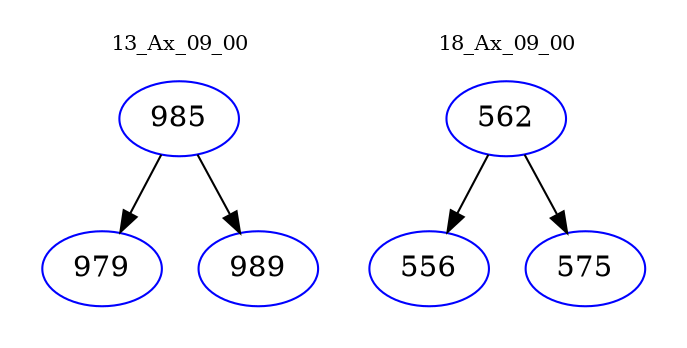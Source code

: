 digraph{
subgraph cluster_0 {
color = white
label = "13_Ax_09_00";
fontsize=10;
T0_985 [label="985", color="blue"]
T0_985 -> T0_979 [color="black"]
T0_979 [label="979", color="blue"]
T0_985 -> T0_989 [color="black"]
T0_989 [label="989", color="blue"]
}
subgraph cluster_1 {
color = white
label = "18_Ax_09_00";
fontsize=10;
T1_562 [label="562", color="blue"]
T1_562 -> T1_556 [color="black"]
T1_556 [label="556", color="blue"]
T1_562 -> T1_575 [color="black"]
T1_575 [label="575", color="blue"]
}
}
